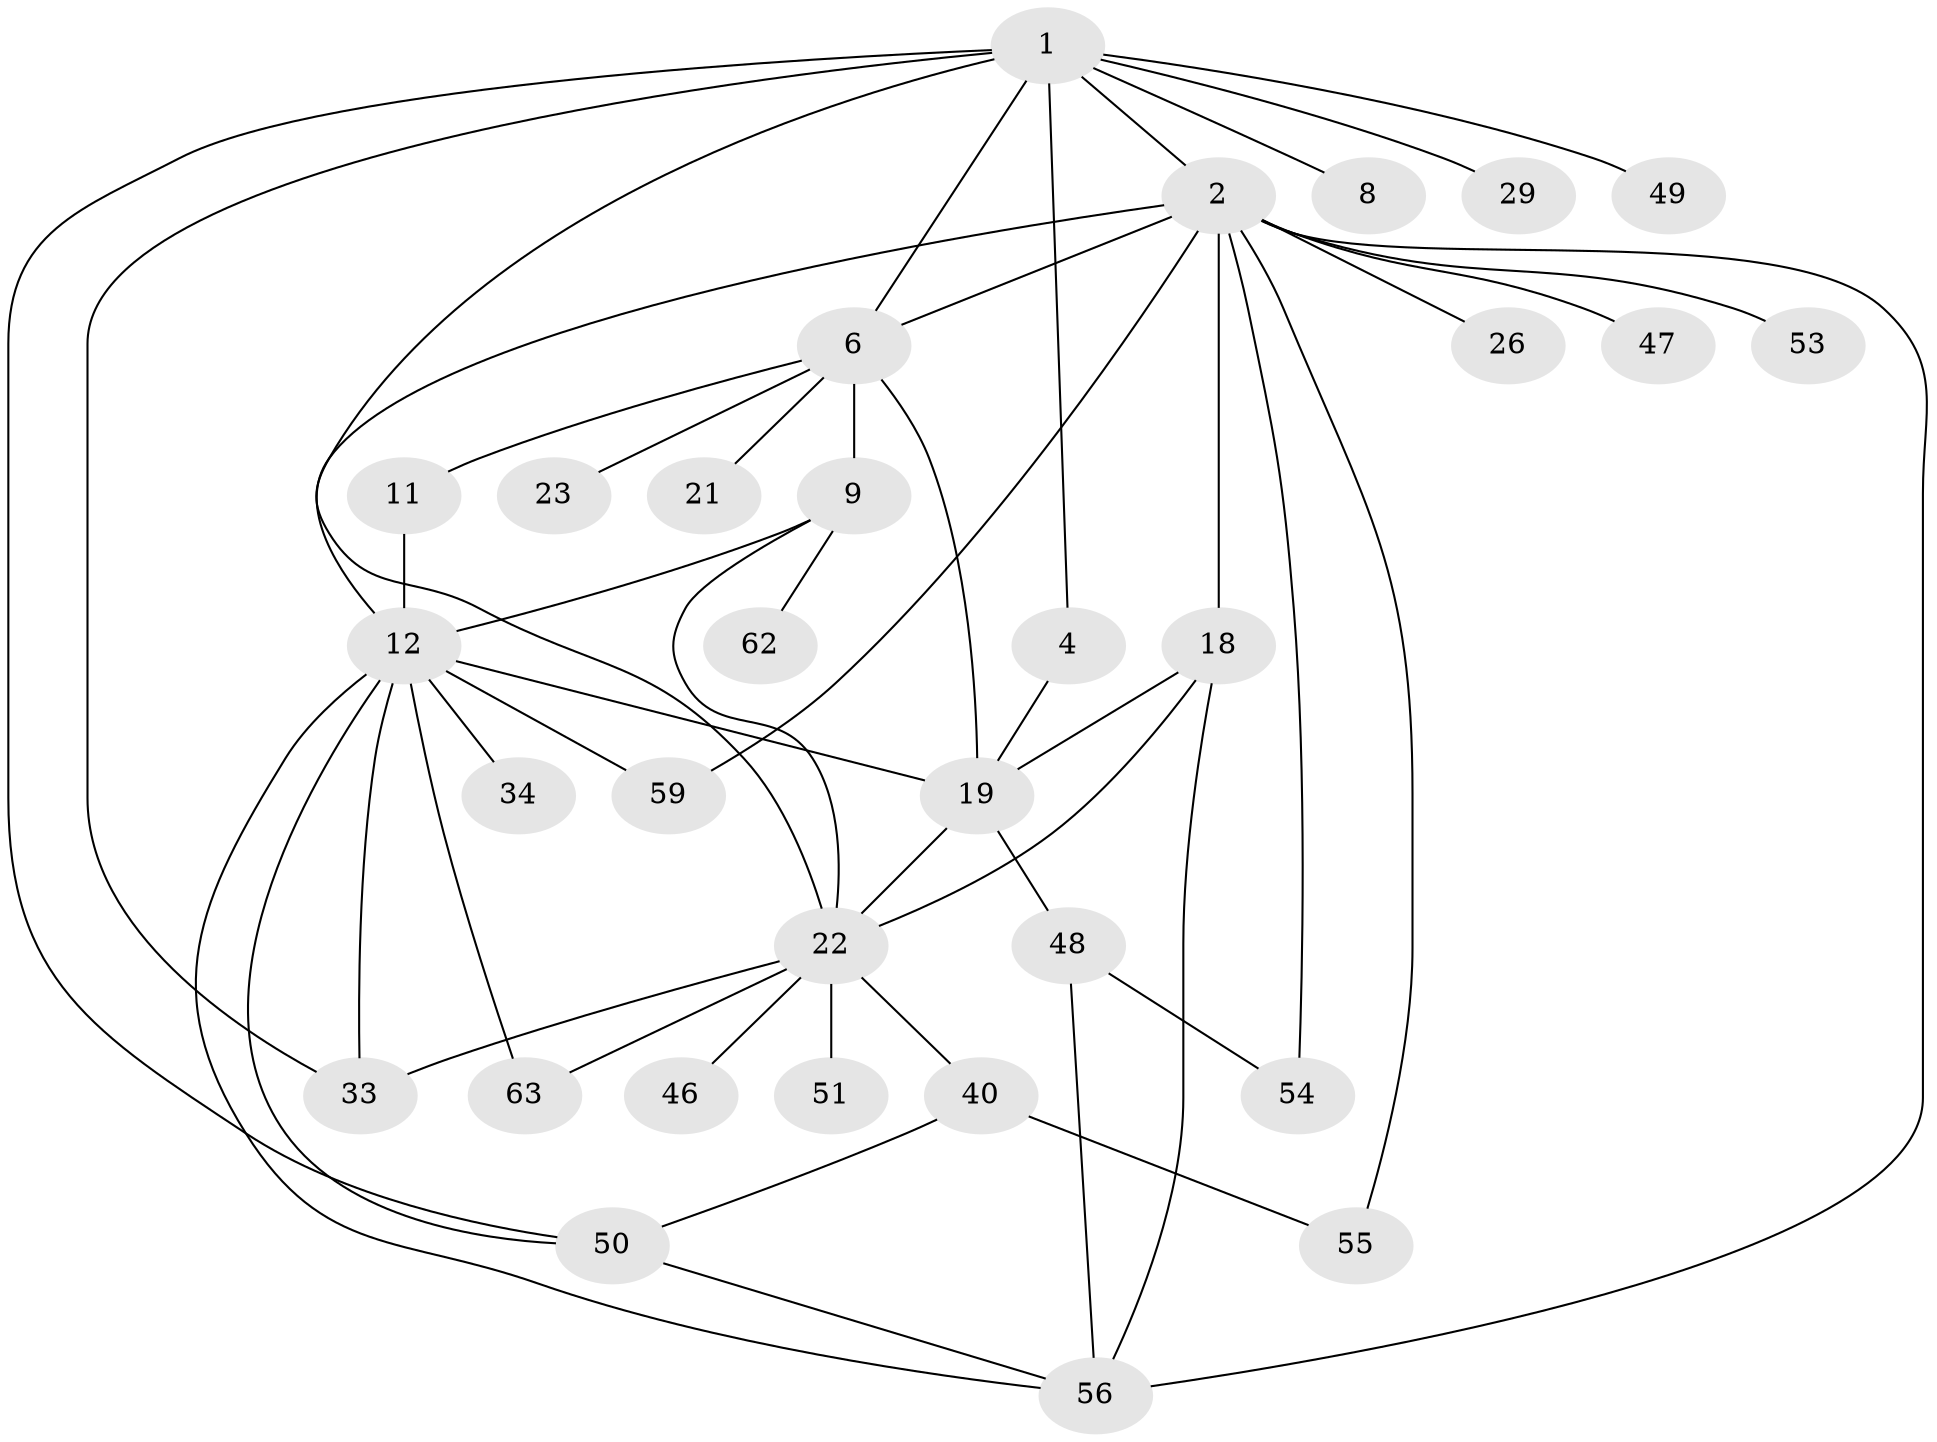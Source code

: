 // original degree distribution, {2: 0.20634920634920634, 8: 0.047619047619047616, 3: 0.2698412698412698, 4: 0.12698412698412698, 5: 0.07936507936507936, 1: 0.25396825396825395, 6: 0.015873015873015872}
// Generated by graph-tools (version 1.1) at 2025/17/03/04/25 18:17:02]
// undirected, 31 vertices, 51 edges
graph export_dot {
graph [start="1"]
  node [color=gray90,style=filled];
  1 [super="+3"];
  2 [super="+27+13+5"];
  4 [super="+7"];
  6 [super="+20+10+36"];
  8;
  9 [super="+42"];
  11;
  12 [super="+17+24"];
  18;
  19 [super="+35+52"];
  21;
  22 [super="+39+30+32"];
  23;
  26;
  29;
  33;
  34;
  40;
  46;
  47;
  48;
  49;
  50;
  51;
  53;
  54;
  55 [super="+57"];
  56 [super="+58"];
  59;
  62;
  63;
  1 -- 2;
  1 -- 33;
  1 -- 4;
  1 -- 6;
  1 -- 8;
  1 -- 49;
  1 -- 50;
  1 -- 22;
  1 -- 29;
  2 -- 47;
  2 -- 59;
  2 -- 54;
  2 -- 53 [weight=2];
  2 -- 6;
  2 -- 55;
  2 -- 56;
  2 -- 26;
  2 -- 18;
  2 -- 12;
  4 -- 19;
  6 -- 9 [weight=2];
  6 -- 21;
  6 -- 23;
  6 -- 11;
  6 -- 19;
  9 -- 12;
  9 -- 62;
  9 -- 22;
  11 -- 12;
  12 -- 34;
  12 -- 50;
  12 -- 56;
  12 -- 59;
  12 -- 19;
  12 -- 33;
  12 -- 63;
  18 -- 22;
  18 -- 56;
  18 -- 19;
  19 -- 22 [weight=2];
  19 -- 48;
  22 -- 46;
  22 -- 51 [weight=2];
  22 -- 33;
  22 -- 63;
  22 -- 40;
  40 -- 55;
  40 -- 50;
  48 -- 54;
  48 -- 56;
  50 -- 56;
}
